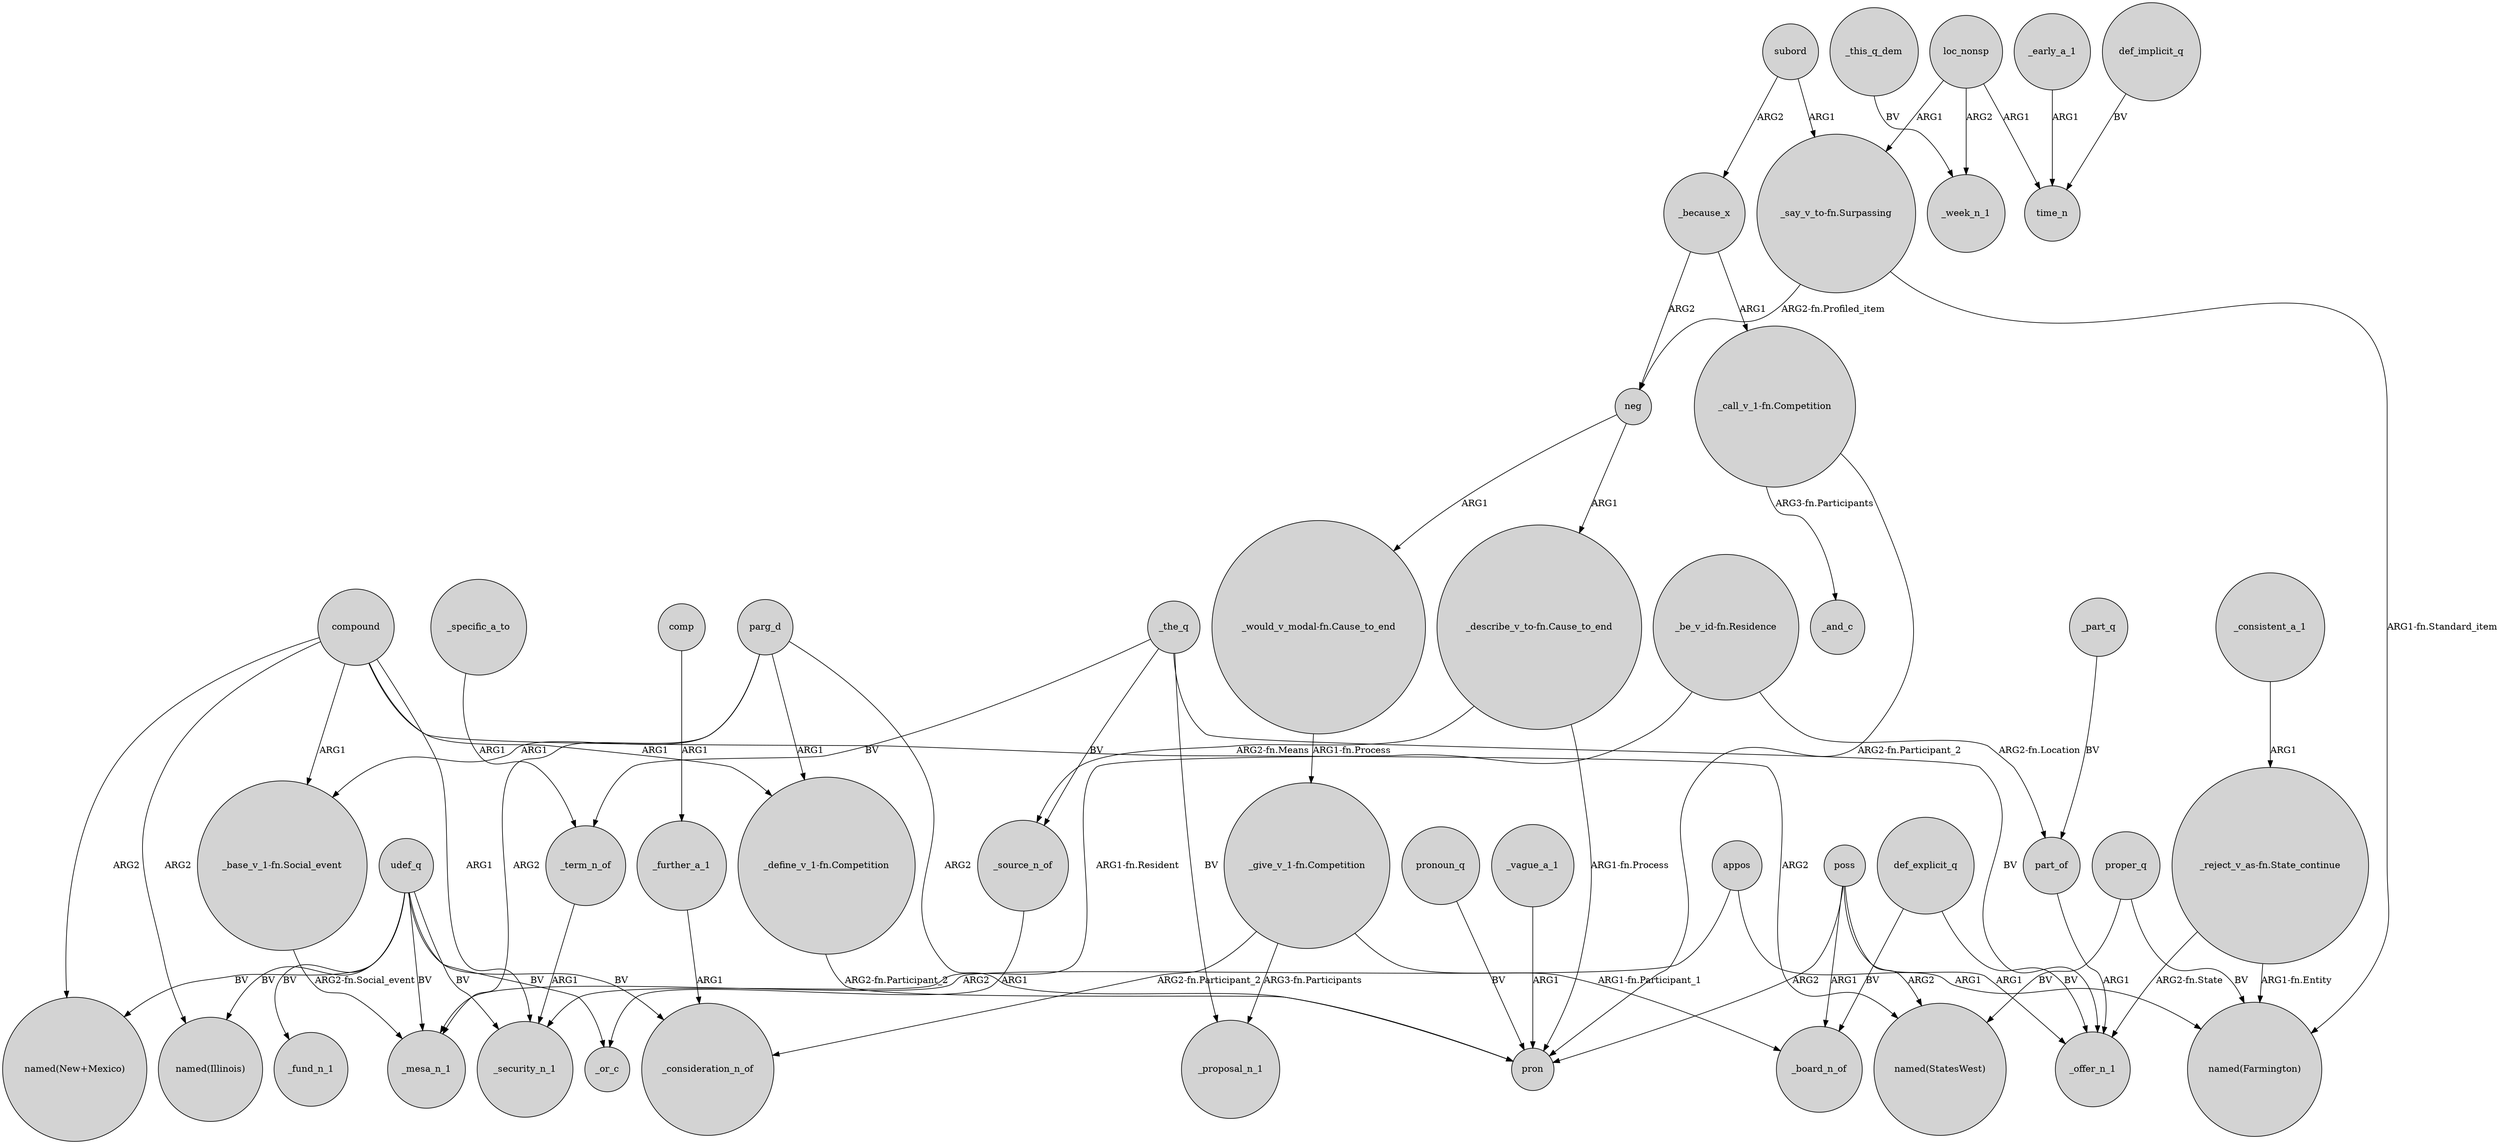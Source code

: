 digraph {
	node [shape=circle style=filled]
	_further_a_1 -> _consideration_n_of [label=ARG1]
	"_base_v_1-fn.Social_event" -> _mesa_n_1 [label="ARG2-fn.Social_event"]
	"_call_v_1-fn.Competition" -> _and_c [label="ARG3-fn.Participants"]
	_because_x -> "_call_v_1-fn.Competition" [label=ARG1]
	"_be_v_id-fn.Residence" -> _security_n_1 [label="ARG1-fn.Resident"]
	udef_q -> "named(Illinois)" [label=BV]
	_early_a_1 -> time_n [label=ARG1]
	part_of -> _offer_n_1 [label=ARG1]
	appos -> _mesa_n_1 [label=ARG2]
	def_explicit_q -> _board_n_of [label=BV]
	_source_n_of -> _or_c [label=ARG1]
	subord -> "_say_v_to-fn.Surpassing" [label=ARG1]
	proper_q -> "named(Farmington)" [label=BV]
	"_be_v_id-fn.Residence" -> part_of [label="ARG2-fn.Location"]
	subord -> _because_x [label=ARG2]
	_vague_a_1 -> pron [label=ARG1]
	udef_q -> _fund_n_1 [label=BV]
	udef_q -> _mesa_n_1 [label=BV]
	"_would_v_modal-fn.Cause_to_end" -> "_give_v_1-fn.Competition" [label="ARG1-fn.Process"]
	poss -> "named(StatesWest)" [label=ARG2]
	parg_d -> pron [label=ARG2]
	compound -> "named(StatesWest)" [label=ARG2]
	compound -> "named(New+Mexico)" [label=ARG2]
	"_give_v_1-fn.Competition" -> _board_n_of [label="ARG1-fn.Participant_1"]
	compound -> "_define_v_1-fn.Competition" [label=ARG1]
	"_give_v_1-fn.Competition" -> _proposal_n_1 [label="ARG3-fn.Participants"]
	loc_nonsp -> _week_n_1 [label=ARG2]
	_the_q -> _proposal_n_1 [label=BV]
	udef_q -> _security_n_1 [label=BV]
	udef_q -> _or_c [label=BV]
	proper_q -> "named(StatesWest)" [label=BV]
	_the_q -> _term_n_of [label=BV]
	pronoun_q -> pron [label=BV]
	poss -> _offer_n_1 [label=ARG1]
	"_reject_v_as-fn.State_continue" -> "named(Farmington)" [label="ARG1-fn.Entity"]
	poss -> pron [label=ARG2]
	_part_q -> part_of [label=BV]
	compound -> _security_n_1 [label=ARG1]
	_specific_a_to -> _term_n_of [label=ARG1]
	poss -> _board_n_of [label=ARG1]
	"_define_v_1-fn.Competition" -> pron [label="ARG2-fn.Participant_2"]
	"_call_v_1-fn.Competition" -> pron [label="ARG2-fn.Participant_2"]
	"_describe_v_to-fn.Cause_to_end" -> pron [label="ARG1-fn.Process"]
	_consistent_a_1 -> "_reject_v_as-fn.State_continue" [label=ARG1]
	_term_n_of -> _security_n_1 [label=ARG1]
	compound -> "_base_v_1-fn.Social_event" [label=ARG1]
	_the_q -> _source_n_of [label=BV]
	def_explicit_q -> _offer_n_1 [label=BV]
	"_give_v_1-fn.Competition" -> _consideration_n_of [label="ARG2-fn.Participant_2"]
	loc_nonsp -> time_n [label=ARG1]
	_the_q -> _offer_n_1 [label=BV]
	"_reject_v_as-fn.State_continue" -> _offer_n_1 [label="ARG2-fn.State"]
	neg -> "_describe_v_to-fn.Cause_to_end" [label=ARG1]
	parg_d -> "_base_v_1-fn.Social_event" [label=ARG1]
	udef_q -> "named(New+Mexico)" [label=BV]
	comp -> _further_a_1 [label=ARG1]
	parg_d -> "_define_v_1-fn.Competition" [label=ARG1]
	neg -> "_would_v_modal-fn.Cause_to_end" [label=ARG1]
	"_say_v_to-fn.Surpassing" -> "named(Farmington)" [label="ARG1-fn.Standard_item"]
	compound -> "named(Illinois)" [label=ARG2]
	appos -> "named(Farmington)" [label=ARG1]
	udef_q -> _consideration_n_of [label=BV]
	parg_d -> _mesa_n_1 [label=ARG2]
	"_describe_v_to-fn.Cause_to_end" -> _source_n_of [label="ARG2-fn.Means"]
	_this_q_dem -> _week_n_1 [label=BV]
	def_implicit_q -> time_n [label=BV]
	loc_nonsp -> "_say_v_to-fn.Surpassing" [label=ARG1]
	_because_x -> neg [label=ARG2]
	"_say_v_to-fn.Surpassing" -> neg [label="ARG2-fn.Profiled_item"]
}
